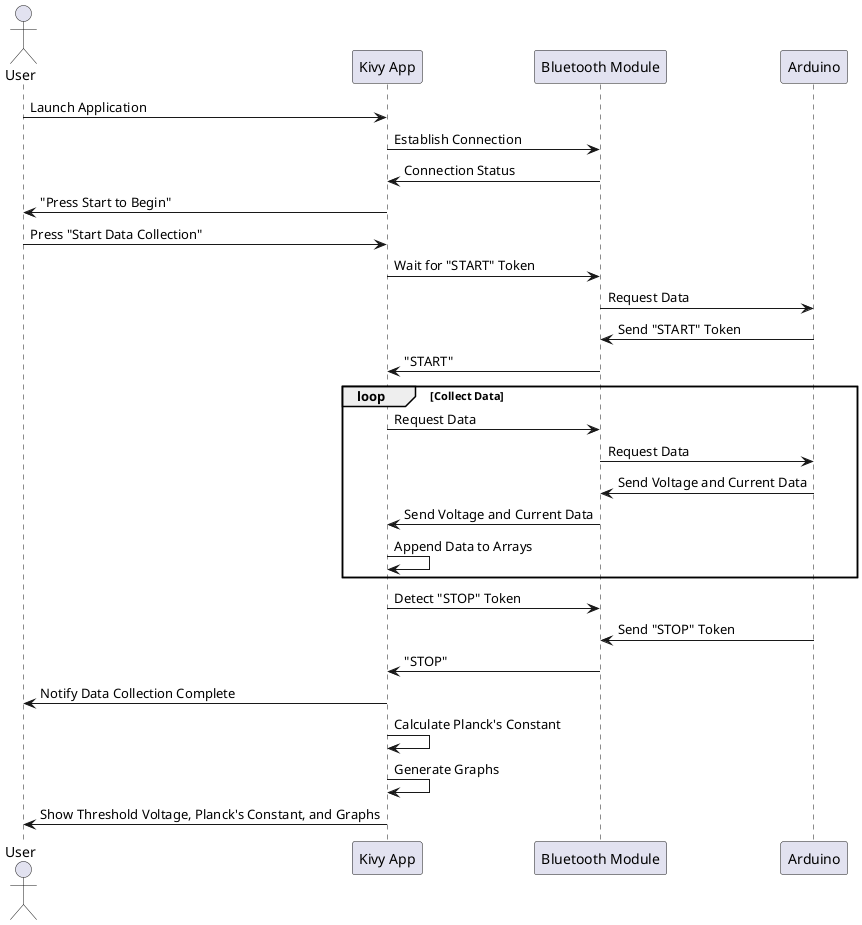 @startuml
actor User
participant "Kivy App" as App
participant "Bluetooth Module" as BT
participant "Arduino" as Arduino

User -> App: Launch Application
App -> BT: Establish Connection
BT -> App: Connection Status
App -> User: "Press Start to Begin"
User -> App: Press "Start Data Collection"

App -> BT: Wait for "START" Token
BT -> Arduino: Request Data
Arduino -> BT: Send "START" Token
BT -> App: "START"

loop Collect Data
    App -> BT: Request Data
    BT -> Arduino: Request Data
    Arduino -> BT: Send Voltage and Current Data
    BT -> App: Send Voltage and Current Data
    App -> App: Append Data to Arrays
end

App -> BT: Detect "STOP" Token
Arduino -> BT: Send "STOP" Token
BT -> App: "STOP"
App -> User: Notify Data Collection Complete

App -> App: Calculate Planck's Constant
App -> App: Generate Graphs
App -> User: Show Threshold Voltage, Planck's Constant, and Graphs
@enduml
